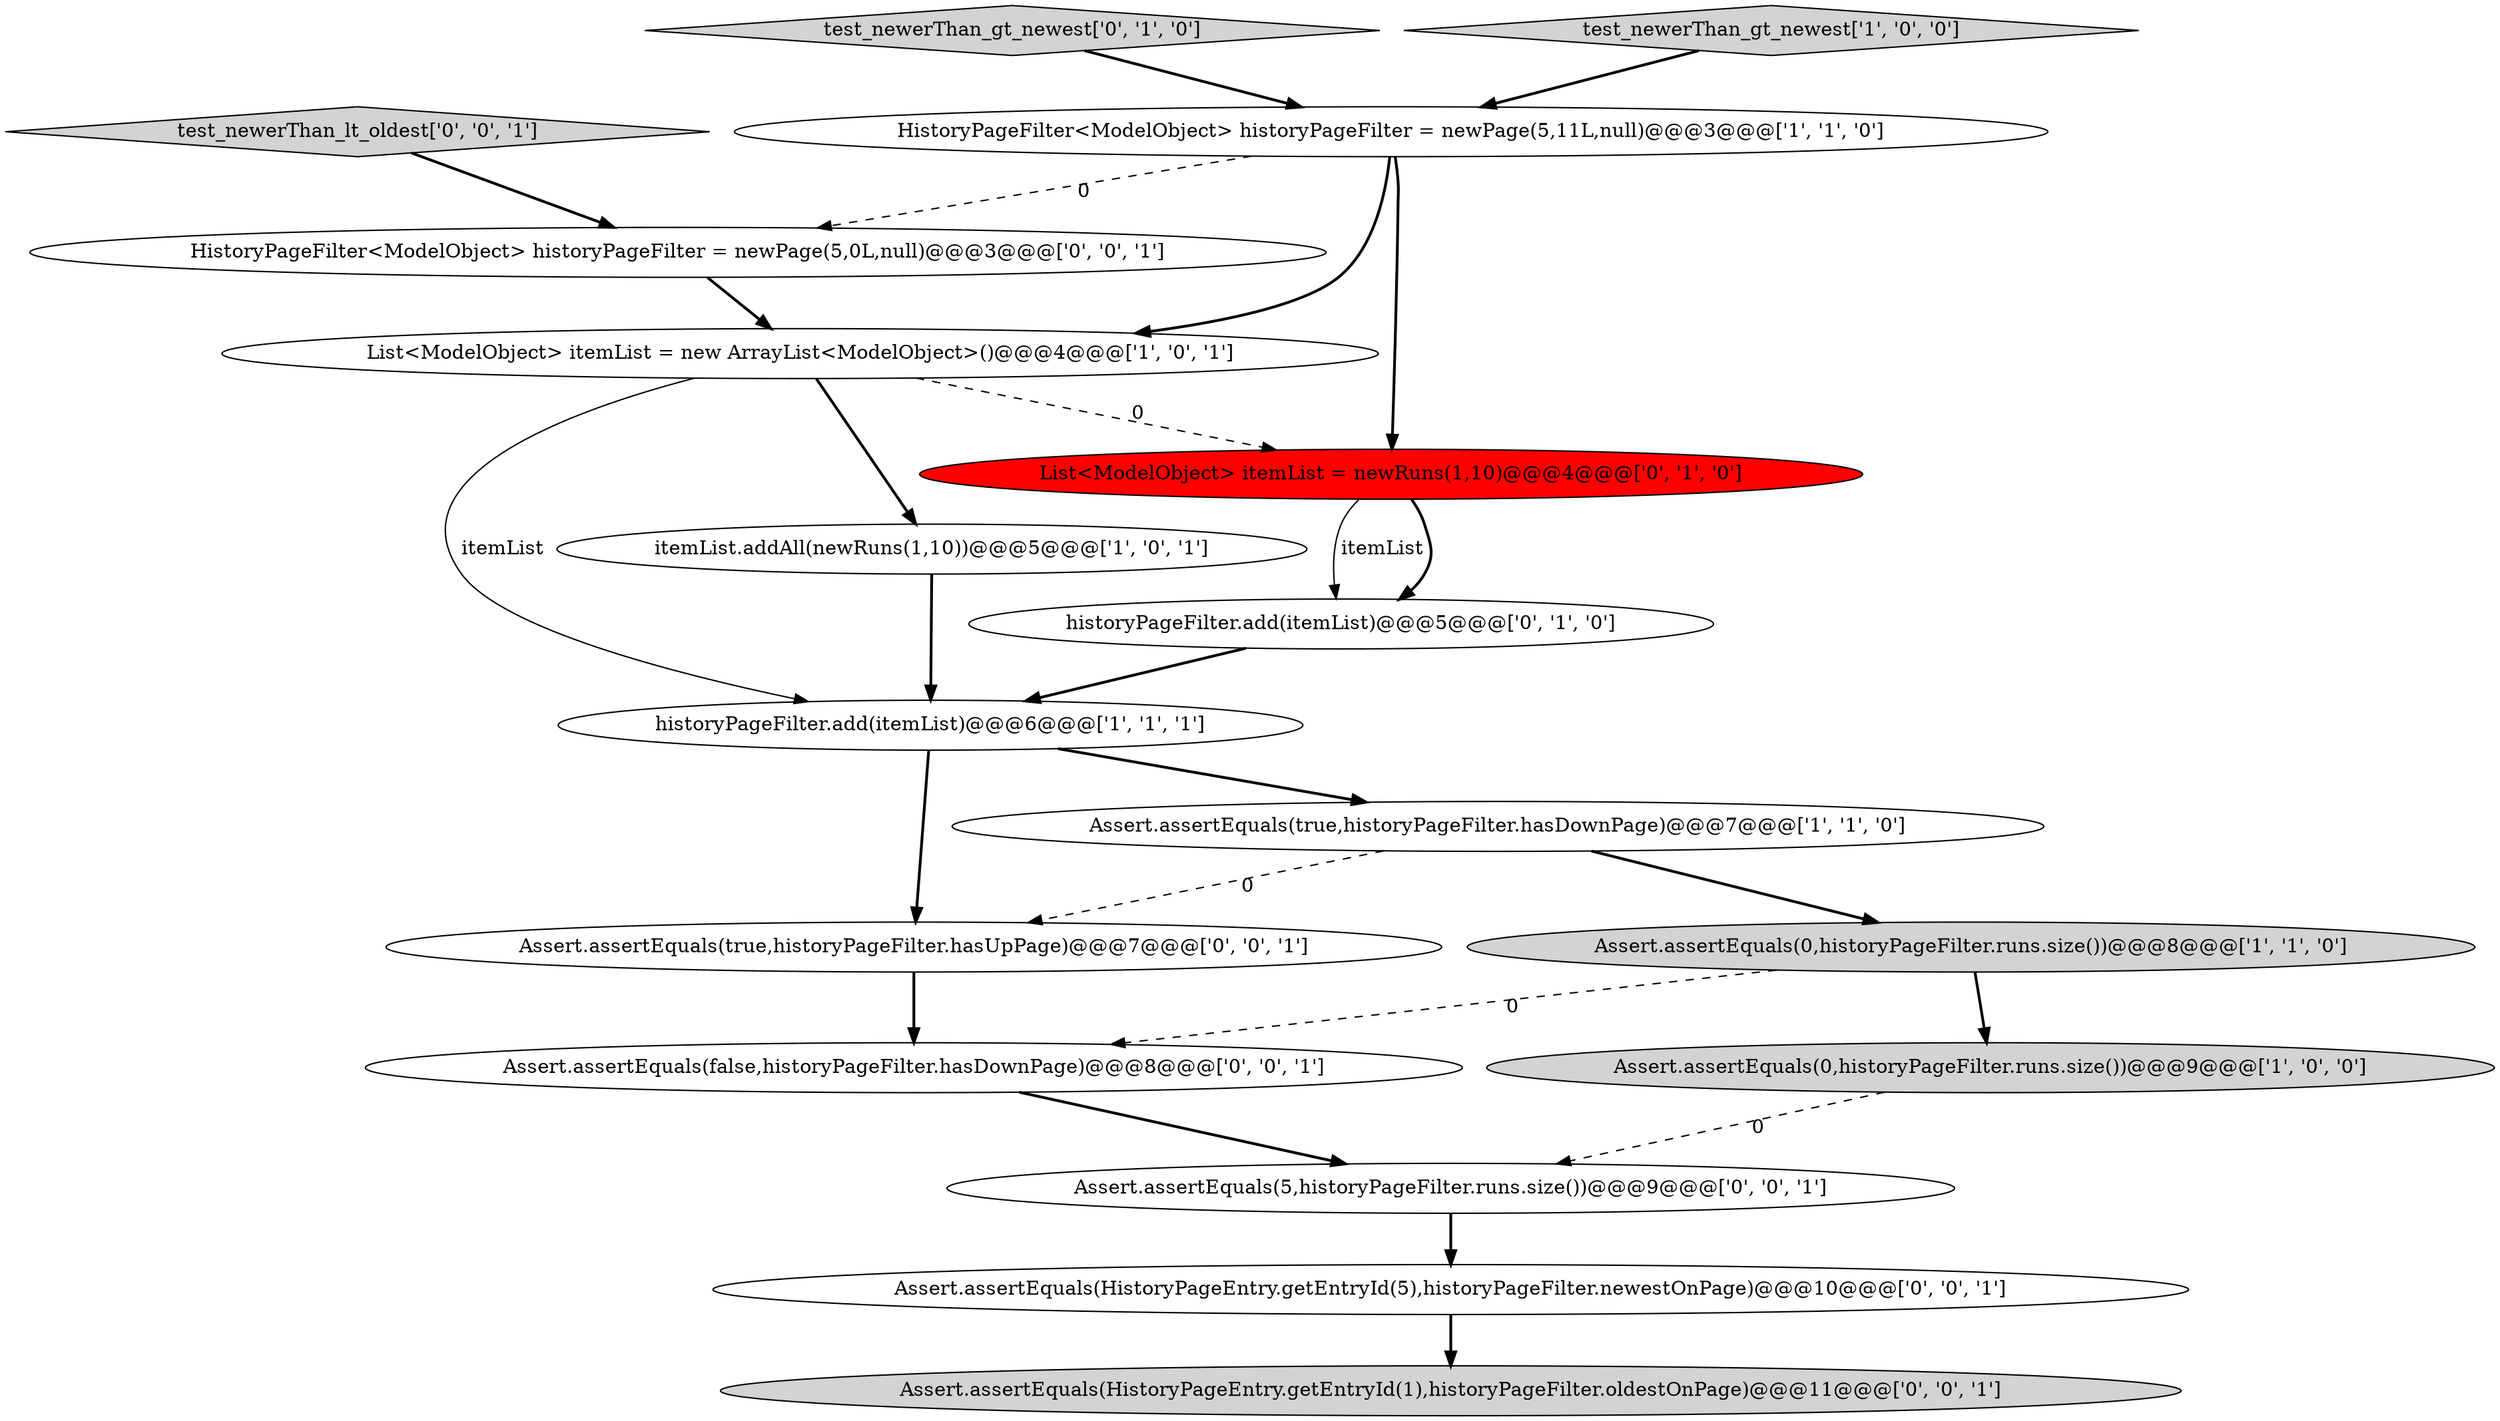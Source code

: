 digraph {
15 [style = filled, label = "Assert.assertEquals(HistoryPageEntry.getEntryId(5),historyPageFilter.newestOnPage)@@@10@@@['0', '0', '1']", fillcolor = white, shape = ellipse image = "AAA0AAABBB3BBB"];
17 [style = filled, label = "HistoryPageFilter<ModelObject> historyPageFilter = newPage(5,0L,null)@@@3@@@['0', '0', '1']", fillcolor = white, shape = ellipse image = "AAA0AAABBB3BBB"];
11 [style = filled, label = "Assert.assertEquals(true,historyPageFilter.hasUpPage)@@@7@@@['0', '0', '1']", fillcolor = white, shape = ellipse image = "AAA0AAABBB3BBB"];
14 [style = filled, label = "Assert.assertEquals(5,historyPageFilter.runs.size())@@@9@@@['0', '0', '1']", fillcolor = white, shape = ellipse image = "AAA0AAABBB3BBB"];
0 [style = filled, label = "Assert.assertEquals(true,historyPageFilter.hasDownPage)@@@7@@@['1', '1', '0']", fillcolor = white, shape = ellipse image = "AAA0AAABBB1BBB"];
13 [style = filled, label = "Assert.assertEquals(HistoryPageEntry.getEntryId(1),historyPageFilter.oldestOnPage)@@@11@@@['0', '0', '1']", fillcolor = lightgray, shape = ellipse image = "AAA0AAABBB3BBB"];
2 [style = filled, label = "List<ModelObject> itemList = new ArrayList<ModelObject>()@@@4@@@['1', '0', '1']", fillcolor = white, shape = ellipse image = "AAA0AAABBB1BBB"];
1 [style = filled, label = "HistoryPageFilter<ModelObject> historyPageFilter = newPage(5,11L,null)@@@3@@@['1', '1', '0']", fillcolor = white, shape = ellipse image = "AAA0AAABBB1BBB"];
6 [style = filled, label = "Assert.assertEquals(0,historyPageFilter.runs.size())@@@9@@@['1', '0', '0']", fillcolor = lightgray, shape = ellipse image = "AAA0AAABBB1BBB"];
3 [style = filled, label = "historyPageFilter.add(itemList)@@@6@@@['1', '1', '1']", fillcolor = white, shape = ellipse image = "AAA0AAABBB1BBB"];
12 [style = filled, label = "test_newerThan_lt_oldest['0', '0', '1']", fillcolor = lightgray, shape = diamond image = "AAA0AAABBB3BBB"];
8 [style = filled, label = "test_newerThan_gt_newest['0', '1', '0']", fillcolor = lightgray, shape = diamond image = "AAA0AAABBB2BBB"];
5 [style = filled, label = "itemList.addAll(newRuns(1,10))@@@5@@@['1', '0', '1']", fillcolor = white, shape = ellipse image = "AAA0AAABBB1BBB"];
9 [style = filled, label = "historyPageFilter.add(itemList)@@@5@@@['0', '1', '0']", fillcolor = white, shape = ellipse image = "AAA0AAABBB2BBB"];
4 [style = filled, label = "test_newerThan_gt_newest['1', '0', '0']", fillcolor = lightgray, shape = diamond image = "AAA0AAABBB1BBB"];
10 [style = filled, label = "List<ModelObject> itemList = newRuns(1,10)@@@4@@@['0', '1', '0']", fillcolor = red, shape = ellipse image = "AAA1AAABBB2BBB"];
16 [style = filled, label = "Assert.assertEquals(false,historyPageFilter.hasDownPage)@@@8@@@['0', '0', '1']", fillcolor = white, shape = ellipse image = "AAA0AAABBB3BBB"];
7 [style = filled, label = "Assert.assertEquals(0,historyPageFilter.runs.size())@@@8@@@['1', '1', '0']", fillcolor = lightgray, shape = ellipse image = "AAA0AAABBB1BBB"];
5->3 [style = bold, label=""];
11->16 [style = bold, label=""];
15->13 [style = bold, label=""];
7->16 [style = dashed, label="0"];
10->9 [style = solid, label="itemList"];
12->17 [style = bold, label=""];
3->11 [style = bold, label=""];
0->11 [style = dashed, label="0"];
6->14 [style = dashed, label="0"];
2->3 [style = solid, label="itemList"];
3->0 [style = bold, label=""];
2->10 [style = dashed, label="0"];
0->7 [style = bold, label=""];
8->1 [style = bold, label=""];
1->17 [style = dashed, label="0"];
17->2 [style = bold, label=""];
7->6 [style = bold, label=""];
9->3 [style = bold, label=""];
16->14 [style = bold, label=""];
14->15 [style = bold, label=""];
1->2 [style = bold, label=""];
4->1 [style = bold, label=""];
10->9 [style = bold, label=""];
1->10 [style = bold, label=""];
2->5 [style = bold, label=""];
}
